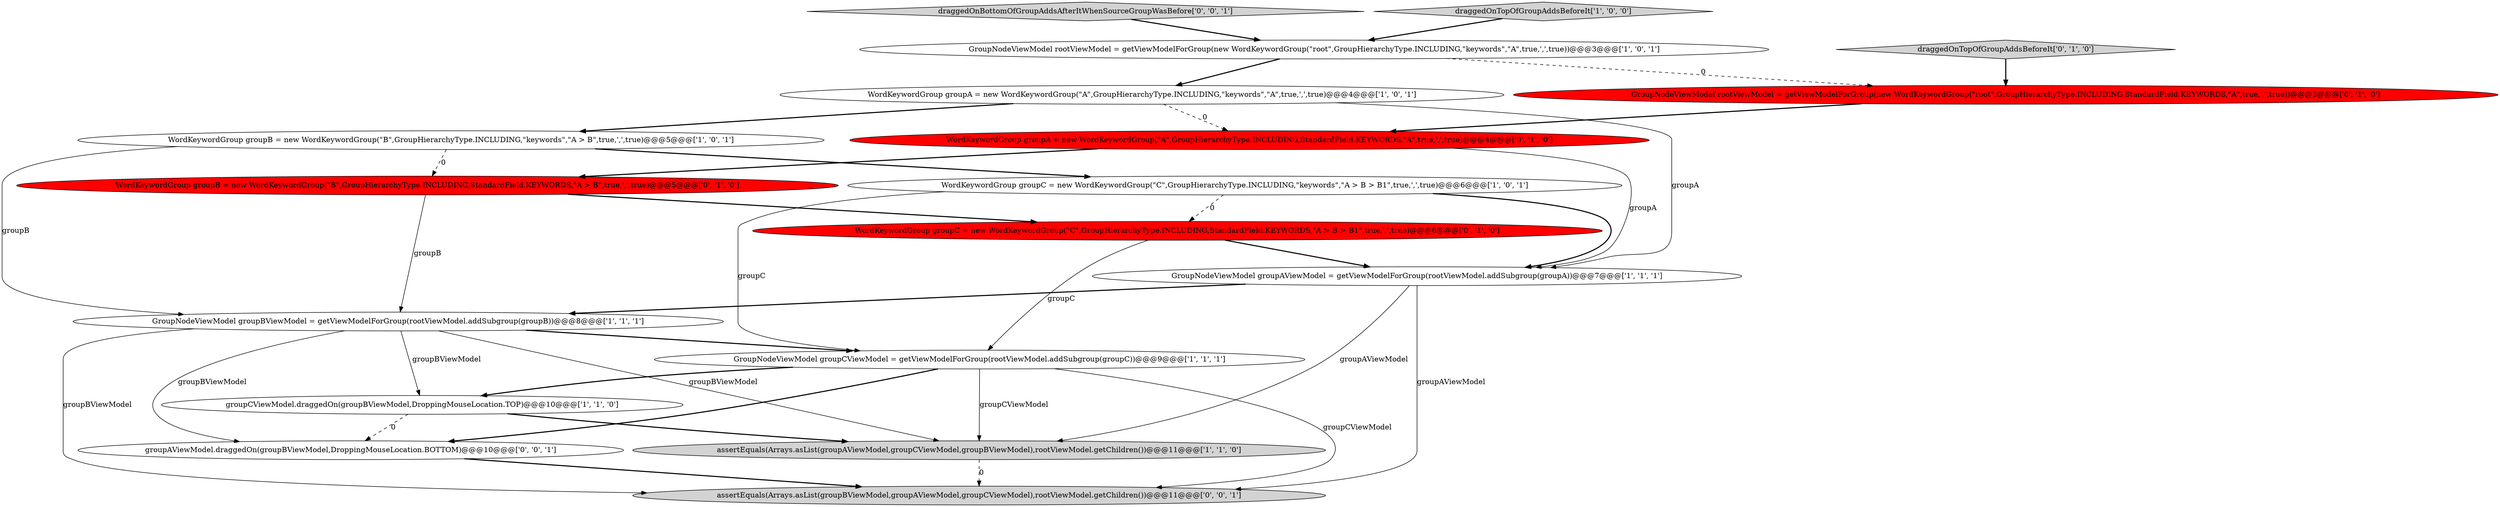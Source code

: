 digraph {
4 [style = filled, label = "GroupNodeViewModel groupAViewModel = getViewModelForGroup(rootViewModel.addSubgroup(groupA))@@@7@@@['1', '1', '1']", fillcolor = white, shape = ellipse image = "AAA0AAABBB1BBB"];
15 [style = filled, label = "draggedOnBottomOfGroupAddsAfterItWhenSourceGroupWasBefore['0', '0', '1']", fillcolor = lightgray, shape = diamond image = "AAA0AAABBB3BBB"];
12 [style = filled, label = "WordKeywordGroup groupA = new WordKeywordGroup(\"A\",GroupHierarchyType.INCLUDING,StandardField.KEYWORDS,\"A\",true,',',true)@@@4@@@['0', '1', '0']", fillcolor = red, shape = ellipse image = "AAA1AAABBB2BBB"];
7 [style = filled, label = "GroupNodeViewModel groupCViewModel = getViewModelForGroup(rootViewModel.addSubgroup(groupC))@@@9@@@['1', '1', '1']", fillcolor = white, shape = ellipse image = "AAA0AAABBB1BBB"];
5 [style = filled, label = "groupCViewModel.draggedOn(groupBViewModel,DroppingMouseLocation.TOP)@@@10@@@['1', '1', '0']", fillcolor = white, shape = ellipse image = "AAA0AAABBB1BBB"];
0 [style = filled, label = "GroupNodeViewModel rootViewModel = getViewModelForGroup(new WordKeywordGroup(\"root\",GroupHierarchyType.INCLUDING,\"keywords\",\"A\",true,',',true))@@@3@@@['1', '0', '1']", fillcolor = white, shape = ellipse image = "AAA0AAABBB1BBB"];
2 [style = filled, label = "GroupNodeViewModel groupBViewModel = getViewModelForGroup(rootViewModel.addSubgroup(groupB))@@@8@@@['1', '1', '1']", fillcolor = white, shape = ellipse image = "AAA0AAABBB1BBB"];
3 [style = filled, label = "WordKeywordGroup groupA = new WordKeywordGroup(\"A\",GroupHierarchyType.INCLUDING,\"keywords\",\"A\",true,',',true)@@@4@@@['1', '0', '1']", fillcolor = white, shape = ellipse image = "AAA0AAABBB1BBB"];
6 [style = filled, label = "assertEquals(Arrays.asList(groupAViewModel,groupCViewModel,groupBViewModel),rootViewModel.getChildren())@@@11@@@['1', '1', '0']", fillcolor = lightgray, shape = ellipse image = "AAA0AAABBB1BBB"];
10 [style = filled, label = "WordKeywordGroup groupC = new WordKeywordGroup(\"C\",GroupHierarchyType.INCLUDING,StandardField.KEYWORDS,\"A > B > B1\",true,',',true)@@@6@@@['0', '1', '0']", fillcolor = red, shape = ellipse image = "AAA1AAABBB2BBB"];
1 [style = filled, label = "draggedOnTopOfGroupAddsBeforeIt['1', '0', '0']", fillcolor = lightgray, shape = diamond image = "AAA0AAABBB1BBB"];
13 [style = filled, label = "WordKeywordGroup groupB = new WordKeywordGroup(\"B\",GroupHierarchyType.INCLUDING,StandardField.KEYWORDS,\"A > B\",true,',',true)@@@5@@@['0', '1', '0']", fillcolor = red, shape = ellipse image = "AAA1AAABBB2BBB"];
14 [style = filled, label = "draggedOnTopOfGroupAddsBeforeIt['0', '1', '0']", fillcolor = lightgray, shape = diamond image = "AAA0AAABBB2BBB"];
8 [style = filled, label = "WordKeywordGroup groupB = new WordKeywordGroup(\"B\",GroupHierarchyType.INCLUDING,\"keywords\",\"A > B\",true,',',true)@@@5@@@['1', '0', '1']", fillcolor = white, shape = ellipse image = "AAA0AAABBB1BBB"];
17 [style = filled, label = "assertEquals(Arrays.asList(groupBViewModel,groupAViewModel,groupCViewModel),rootViewModel.getChildren())@@@11@@@['0', '0', '1']", fillcolor = lightgray, shape = ellipse image = "AAA0AAABBB3BBB"];
16 [style = filled, label = "groupAViewModel.draggedOn(groupBViewModel,DroppingMouseLocation.BOTTOM)@@@10@@@['0', '0', '1']", fillcolor = white, shape = ellipse image = "AAA0AAABBB3BBB"];
9 [style = filled, label = "WordKeywordGroup groupC = new WordKeywordGroup(\"C\",GroupHierarchyType.INCLUDING,\"keywords\",\"A > B > B1\",true,',',true)@@@6@@@['1', '0', '1']", fillcolor = white, shape = ellipse image = "AAA0AAABBB1BBB"];
11 [style = filled, label = "GroupNodeViewModel rootViewModel = getViewModelForGroup(new WordKeywordGroup(\"root\",GroupHierarchyType.INCLUDING,StandardField.KEYWORDS,\"A\",true,',',true))@@@3@@@['0', '1', '0']", fillcolor = red, shape = ellipse image = "AAA1AAABBB2BBB"];
0->3 [style = bold, label=""];
13->10 [style = bold, label=""];
10->7 [style = solid, label="groupC"];
9->10 [style = dashed, label="0"];
7->17 [style = solid, label="groupCViewModel"];
9->7 [style = solid, label="groupC"];
9->4 [style = bold, label=""];
11->12 [style = bold, label=""];
8->2 [style = solid, label="groupB"];
2->6 [style = solid, label="groupBViewModel"];
4->2 [style = bold, label=""];
1->0 [style = bold, label=""];
16->17 [style = bold, label=""];
0->11 [style = dashed, label="0"];
6->17 [style = dashed, label="0"];
2->16 [style = solid, label="groupBViewModel"];
8->13 [style = dashed, label="0"];
7->6 [style = solid, label="groupCViewModel"];
5->16 [style = dashed, label="0"];
12->13 [style = bold, label=""];
13->2 [style = solid, label="groupB"];
7->5 [style = bold, label=""];
2->17 [style = solid, label="groupBViewModel"];
3->12 [style = dashed, label="0"];
5->6 [style = bold, label=""];
4->6 [style = solid, label="groupAViewModel"];
3->8 [style = bold, label=""];
15->0 [style = bold, label=""];
7->16 [style = bold, label=""];
12->4 [style = solid, label="groupA"];
8->9 [style = bold, label=""];
10->4 [style = bold, label=""];
3->4 [style = solid, label="groupA"];
4->17 [style = solid, label="groupAViewModel"];
2->7 [style = bold, label=""];
14->11 [style = bold, label=""];
2->5 [style = solid, label="groupBViewModel"];
}
